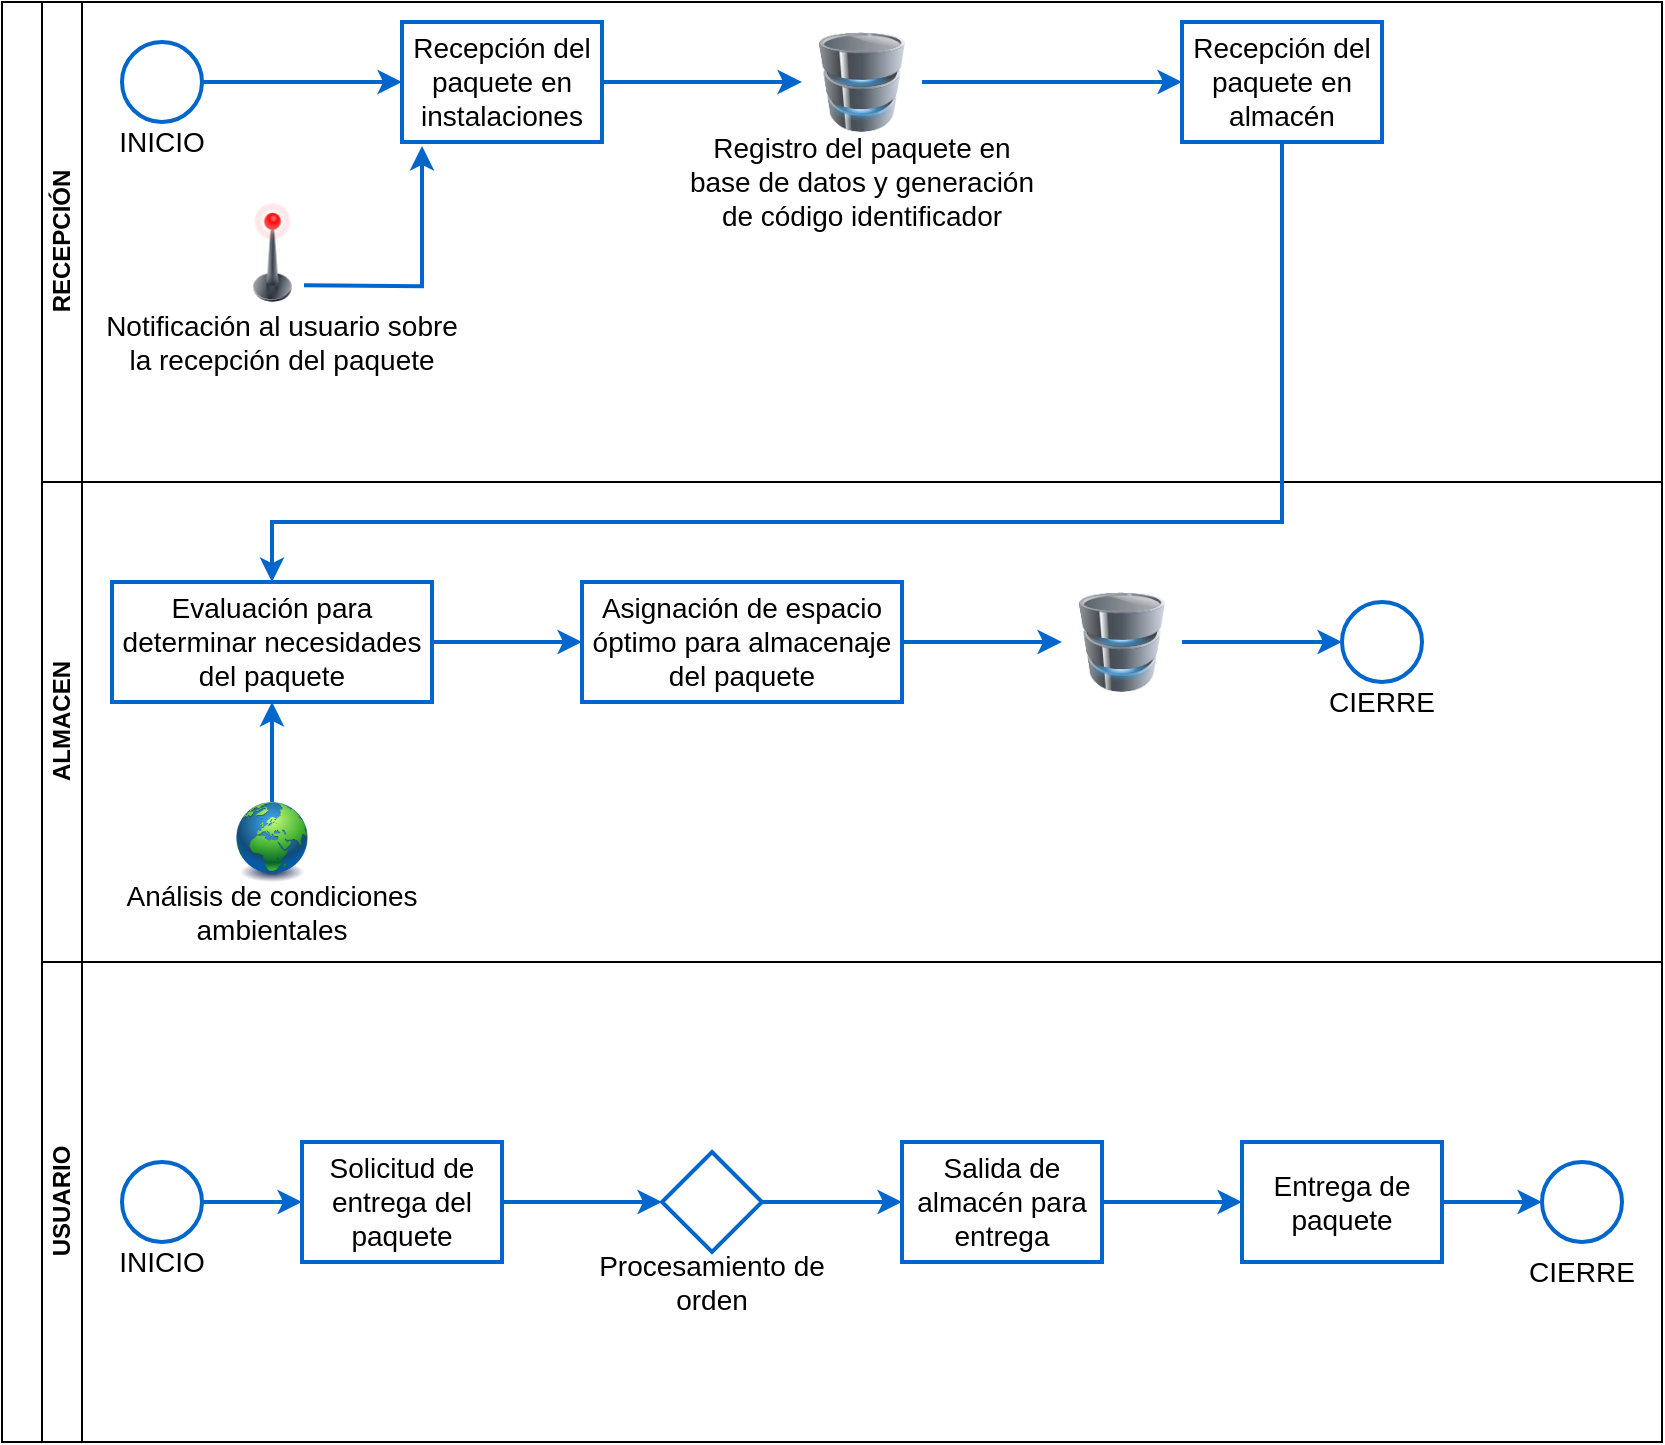 <mxfile version="13.7.7" type="device"><diagram id="prtHgNgQTEPvFCAcTncT" name="Page-1"><mxGraphModel dx="868" dy="482" grid="1" gridSize="10" guides="1" tooltips="1" connect="1" arrows="1" fold="1" page="1" pageScale="1" pageWidth="827" pageHeight="1169" math="0" shadow="0"><root><mxCell id="0"/><mxCell id="1" parent="0"/><mxCell id="dNxyNK7c78bLwvsdeMH5-19" value="" style="swimlane;html=1;childLayout=stackLayout;resizeParent=1;resizeParentMax=0;horizontal=0;startSize=20;horizontalStack=0;" parent="1" vertex="1"><mxGeometry x="30" y="120" width="830" height="720" as="geometry"><mxRectangle x="30" y="120" width="30" height="50" as="alternateBounds"/></mxGeometry></mxCell><mxCell id="dNxyNK7c78bLwvsdeMH5-20" value="RECEPCIÓN" style="swimlane;html=1;startSize=20;horizontal=0;" parent="dNxyNK7c78bLwvsdeMH5-19" vertex="1"><mxGeometry x="20" width="810" height="240" as="geometry"/></mxCell><mxCell id="dNxyNK7c78bLwvsdeMH5-25" value="" style="edgeStyle=orthogonalEdgeStyle;rounded=0;orthogonalLoop=1;jettySize=auto;html=1;strokeColor=#0066CC;strokeWidth=2;" parent="dNxyNK7c78bLwvsdeMH5-20" source="dNxyNK7c78bLwvsdeMH5-23" target="dNxyNK7c78bLwvsdeMH5-24" edge="1"><mxGeometry relative="1" as="geometry"/></mxCell><mxCell id="cIeJOEbYWcCv9_XWqGd8-10" style="edgeStyle=orthogonalEdgeStyle;rounded=0;orthogonalLoop=1;jettySize=auto;html=1;exitX=1;exitY=0.5;exitDx=0;exitDy=0;entryX=0;entryY=0.5;entryDx=0;entryDy=0;strokeColor=#0066CC;strokeWidth=2;fontSize=14;" edge="1" parent="dNxyNK7c78bLwvsdeMH5-20" source="dNxyNK7c78bLwvsdeMH5-24" target="cIeJOEbYWcCv9_XWqGd8-9"><mxGeometry relative="1" as="geometry"/></mxCell><mxCell id="cIeJOEbYWcCv9_XWqGd8-9" value="" style="image;html=1;image=img/lib/clip_art/computers/Database_128x128.png;strokeColor=#0066CC;strokeWidth=2;fontSize=14;" vertex="1" parent="dNxyNK7c78bLwvsdeMH5-20"><mxGeometry x="380" y="15" width="60" height="50" as="geometry"/></mxCell><mxCell id="dNxyNK7c78bLwvsdeMH5-24" value="Recepción del paquete en instalaciones" style="rounded=0;whiteSpace=wrap;html=1;fontFamily=Helvetica;fontSize=14;fontColor=#000000;align=center;strokeColor=#0066CC;strokeWidth=2;" parent="dNxyNK7c78bLwvsdeMH5-20" vertex="1"><mxGeometry x="180" y="10" width="100" height="60" as="geometry"/></mxCell><mxCell id="dNxyNK7c78bLwvsdeMH5-23" value="" style="ellipse;whiteSpace=wrap;html=1;strokeColor=#0066CC;strokeWidth=2;" parent="dNxyNK7c78bLwvsdeMH5-20" vertex="1"><mxGeometry x="40" y="20" width="40" height="40" as="geometry"/></mxCell><mxCell id="cIeJOEbYWcCv9_XWqGd8-6" style="edgeStyle=orthogonalEdgeStyle;rounded=0;orthogonalLoop=1;jettySize=auto;html=1;entryX=0.1;entryY=1.033;entryDx=0;entryDy=0;entryPerimeter=0;strokeColor=#0066CC;strokeWidth=2;" edge="1" parent="dNxyNK7c78bLwvsdeMH5-20" target="dNxyNK7c78bLwvsdeMH5-24"><mxGeometry relative="1" as="geometry"><mxPoint x="131" y="141.6" as="sourcePoint"/></mxGeometry></mxCell><mxCell id="cIeJOEbYWcCv9_XWqGd8-12" style="edgeStyle=orthogonalEdgeStyle;rounded=0;orthogonalLoop=1;jettySize=auto;html=1;entryX=0;entryY=0.5;entryDx=0;entryDy=0;strokeColor=#0066CC;strokeWidth=2;fontSize=14;" edge="1" parent="dNxyNK7c78bLwvsdeMH5-20" source="cIeJOEbYWcCv9_XWqGd8-9" target="dNxyNK7c78bLwvsdeMH5-30"><mxGeometry relative="1" as="geometry"/></mxCell><mxCell id="dNxyNK7c78bLwvsdeMH5-30" value="&lt;font style=&quot;font-size: 14px&quot;&gt;Recepción del paquete en almacén&lt;/font&gt;" style="rounded=0;whiteSpace=wrap;html=1;fontFamily=Helvetica;fontSize=12;fontColor=#000000;align=center;strokeColor=#0066CC;strokeWidth=2;" parent="dNxyNK7c78bLwvsdeMH5-20" vertex="1"><mxGeometry x="570" y="10" width="100" height="60" as="geometry"/></mxCell><mxCell id="cIeJOEbYWcCv9_XWqGd8-2" value="INICIO" style="text;html=1;strokeColor=none;fillColor=none;align=center;verticalAlign=middle;whiteSpace=wrap;rounded=0;fontSize=14;" vertex="1" parent="dNxyNK7c78bLwvsdeMH5-20"><mxGeometry x="40" y="60" width="40" height="20" as="geometry"/></mxCell><mxCell id="cIeJOEbYWcCv9_XWqGd8-11" value="Registro del paquete en base de datos y generación de código identificador" style="text;html=1;strokeColor=none;fillColor=none;align=center;verticalAlign=middle;whiteSpace=wrap;rounded=0;fontSize=14;" vertex="1" parent="dNxyNK7c78bLwvsdeMH5-20"><mxGeometry x="320" y="80" width="180" height="20" as="geometry"/></mxCell><mxCell id="cIeJOEbYWcCv9_XWqGd8-8" value="" style="image;html=1;image=img/lib/clip_art/telecommunication/Signal_tower_off_128x128.png;strokeColor=#0066CC;strokeWidth=2;fontSize=14;" vertex="1" parent="dNxyNK7c78bLwvsdeMH5-20"><mxGeometry x="90" y="100" width="50" height="50" as="geometry"/></mxCell><mxCell id="cIeJOEbYWcCv9_XWqGd8-7" value="Notificación al usuario sobre la recepción del paquete" style="text;html=1;strokeColor=none;fillColor=none;align=center;verticalAlign=middle;whiteSpace=wrap;rounded=0;fontSize=14;" vertex="1" parent="dNxyNK7c78bLwvsdeMH5-20"><mxGeometry x="30" y="160" width="180" height="20" as="geometry"/></mxCell><mxCell id="dNxyNK7c78bLwvsdeMH5-21" value="ALMACEN" style="swimlane;html=1;startSize=20;horizontal=0;" parent="dNxyNK7c78bLwvsdeMH5-19" vertex="1"><mxGeometry x="20" y="240" width="810" height="240" as="geometry"/></mxCell><mxCell id="cIeJOEbYWcCv9_XWqGd8-19" style="edgeStyle=orthogonalEdgeStyle;rounded=0;orthogonalLoop=1;jettySize=auto;html=1;entryX=0.5;entryY=1;entryDx=0;entryDy=0;strokeColor=#0066CC;strokeWidth=2;fontSize=14;" edge="1" parent="dNxyNK7c78bLwvsdeMH5-21" source="cIeJOEbYWcCv9_XWqGd8-15" target="cIeJOEbYWcCv9_XWqGd8-13"><mxGeometry relative="1" as="geometry"/></mxCell><mxCell id="cIeJOEbYWcCv9_XWqGd8-22" style="edgeStyle=orthogonalEdgeStyle;rounded=0;orthogonalLoop=1;jettySize=auto;html=1;exitX=1;exitY=0.5;exitDx=0;exitDy=0;entryX=0;entryY=0.5;entryDx=0;entryDy=0;strokeColor=#0066CC;strokeWidth=2;fontSize=14;" edge="1" parent="dNxyNK7c78bLwvsdeMH5-21" source="cIeJOEbYWcCv9_XWqGd8-13" target="cIeJOEbYWcCv9_XWqGd8-21"><mxGeometry relative="1" as="geometry"/></mxCell><mxCell id="cIeJOEbYWcCv9_XWqGd8-23" value="" style="image;html=1;image=img/lib/clip_art/computers/Database_128x128.png;strokeColor=#0066CC;strokeWidth=2;fontSize=14;" vertex="1" parent="dNxyNK7c78bLwvsdeMH5-21"><mxGeometry x="510" y="55" width="60" height="50" as="geometry"/></mxCell><mxCell id="cIeJOEbYWcCv9_XWqGd8-13" value="Evaluación para determinar necesidades del paquete" style="rounded=0;whiteSpace=wrap;html=1;fontFamily=Helvetica;fontSize=14;fontColor=#000000;align=center;strokeColor=#0066CC;strokeWidth=2;" vertex="1" parent="dNxyNK7c78bLwvsdeMH5-21"><mxGeometry x="35" y="50" width="160" height="60" as="geometry"/></mxCell><mxCell id="cIeJOEbYWcCv9_XWqGd8-24" style="edgeStyle=orthogonalEdgeStyle;rounded=0;orthogonalLoop=1;jettySize=auto;html=1;entryX=0;entryY=0.5;entryDx=0;entryDy=0;strokeColor=#0066CC;strokeWidth=2;fontSize=14;" edge="1" parent="dNxyNK7c78bLwvsdeMH5-21" source="cIeJOEbYWcCv9_XWqGd8-21" target="cIeJOEbYWcCv9_XWqGd8-23"><mxGeometry relative="1" as="geometry"/></mxCell><mxCell id="cIeJOEbYWcCv9_XWqGd8-28" style="edgeStyle=orthogonalEdgeStyle;rounded=0;orthogonalLoop=1;jettySize=auto;html=1;exitX=1;exitY=0.5;exitDx=0;exitDy=0;entryX=0;entryY=0.5;entryDx=0;entryDy=0;strokeColor=#0066CC;strokeWidth=2;fontSize=14;" edge="1" parent="dNxyNK7c78bLwvsdeMH5-21" source="cIeJOEbYWcCv9_XWqGd8-23" target="cIeJOEbYWcCv9_XWqGd8-27"><mxGeometry relative="1" as="geometry"/></mxCell><mxCell id="cIeJOEbYWcCv9_XWqGd8-21" value="Asignación de espacio óptimo para almacenaje del paquete" style="rounded=0;whiteSpace=wrap;html=1;fontFamily=Helvetica;fontSize=14;fontColor=#000000;align=center;strokeColor=#0066CC;strokeWidth=2;" vertex="1" parent="dNxyNK7c78bLwvsdeMH5-21"><mxGeometry x="270" y="50" width="160" height="60" as="geometry"/></mxCell><mxCell id="cIeJOEbYWcCv9_XWqGd8-27" value="" style="ellipse;whiteSpace=wrap;html=1;strokeColor=#0066CC;strokeWidth=2;" vertex="1" parent="dNxyNK7c78bLwvsdeMH5-21"><mxGeometry x="650" y="60" width="40" height="40" as="geometry"/></mxCell><mxCell id="cIeJOEbYWcCv9_XWqGd8-29" value="CIERRE" style="text;html=1;strokeColor=none;fillColor=none;align=center;verticalAlign=middle;whiteSpace=wrap;rounded=0;fontSize=14;" vertex="1" parent="dNxyNK7c78bLwvsdeMH5-21"><mxGeometry x="650" y="100" width="40" height="20" as="geometry"/></mxCell><mxCell id="cIeJOEbYWcCv9_XWqGd8-15" value="" style="image;html=1;image=img/lib/clip_art/general/Earth_globe_128x128.png;strokeColor=#0066CC;strokeWidth=2;fontSize=14;" vertex="1" parent="dNxyNK7c78bLwvsdeMH5-21"><mxGeometry x="90" y="160" width="50" height="40" as="geometry"/></mxCell><mxCell id="cIeJOEbYWcCv9_XWqGd8-20" value="Análisis de condiciones ambientales" style="text;html=1;strokeColor=none;fillColor=none;align=center;verticalAlign=middle;whiteSpace=wrap;rounded=0;fontSize=14;" vertex="1" parent="dNxyNK7c78bLwvsdeMH5-21"><mxGeometry x="25" y="204.5" width="180" height="20" as="geometry"/></mxCell><mxCell id="cIeJOEbYWcCv9_XWqGd8-14" style="edgeStyle=orthogonalEdgeStyle;rounded=0;orthogonalLoop=1;jettySize=auto;html=1;exitX=0.5;exitY=1;exitDx=0;exitDy=0;strokeColor=#0066CC;strokeWidth=2;fontSize=14;" edge="1" parent="dNxyNK7c78bLwvsdeMH5-19" source="dNxyNK7c78bLwvsdeMH5-30" target="cIeJOEbYWcCv9_XWqGd8-13"><mxGeometry relative="1" as="geometry"><Array as="points"><mxPoint x="640" y="260"/><mxPoint x="135" y="260"/></Array></mxGeometry></mxCell><mxCell id="dNxyNK7c78bLwvsdeMH5-22" value="USUARIO" style="swimlane;html=1;startSize=20;horizontal=0;" parent="dNxyNK7c78bLwvsdeMH5-19" vertex="1"><mxGeometry x="20" y="480" width="810" height="240" as="geometry"/></mxCell><mxCell id="cIeJOEbYWcCv9_XWqGd8-36" style="edgeStyle=orthogonalEdgeStyle;rounded=0;orthogonalLoop=1;jettySize=auto;html=1;entryX=0;entryY=0.5;entryDx=0;entryDy=0;strokeColor=#0066CC;strokeWidth=2;fontSize=14;" edge="1" parent="dNxyNK7c78bLwvsdeMH5-22" source="cIeJOEbYWcCv9_XWqGd8-33" target="cIeJOEbYWcCv9_XWqGd8-35"><mxGeometry relative="1" as="geometry"/></mxCell><mxCell id="cIeJOEbYWcCv9_XWqGd8-41" style="edgeStyle=orthogonalEdgeStyle;rounded=0;orthogonalLoop=1;jettySize=auto;html=1;entryX=0;entryY=0.5;entryDx=0;entryDy=0;strokeColor=#0066CC;strokeWidth=2;fontSize=14;" edge="1" parent="dNxyNK7c78bLwvsdeMH5-22" source="cIeJOEbYWcCv9_XWqGd8-39" target="cIeJOEbYWcCv9_XWqGd8-40"><mxGeometry relative="1" as="geometry"/></mxCell><mxCell id="cIeJOEbYWcCv9_XWqGd8-42" style="edgeStyle=orthogonalEdgeStyle;rounded=0;orthogonalLoop=1;jettySize=auto;html=1;entryX=0;entryY=0.5;entryDx=0;entryDy=0;strokeColor=#0066CC;strokeWidth=2;fontSize=14;" edge="1" parent="dNxyNK7c78bLwvsdeMH5-22" source="cIeJOEbYWcCv9_XWqGd8-35" target="cIeJOEbYWcCv9_XWqGd8-39"><mxGeometry relative="1" as="geometry"/></mxCell><mxCell id="cIeJOEbYWcCv9_XWqGd8-44" style="edgeStyle=orthogonalEdgeStyle;rounded=0;orthogonalLoop=1;jettySize=auto;html=1;entryX=0;entryY=0.5;entryDx=0;entryDy=0;strokeColor=#0066CC;strokeWidth=2;fontSize=14;" edge="1" parent="dNxyNK7c78bLwvsdeMH5-22" source="cIeJOEbYWcCv9_XWqGd8-40" target="cIeJOEbYWcCv9_XWqGd8-43"><mxGeometry relative="1" as="geometry"/></mxCell><mxCell id="cIeJOEbYWcCv9_XWqGd8-43" value="" style="ellipse;whiteSpace=wrap;html=1;strokeColor=#0066CC;strokeWidth=2;" vertex="1" parent="dNxyNK7c78bLwvsdeMH5-22"><mxGeometry x="750" y="100" width="40" height="40" as="geometry"/></mxCell><mxCell id="cIeJOEbYWcCv9_XWqGd8-39" value="Salida de almacén para entrega" style="rounded=0;whiteSpace=wrap;html=1;fontFamily=Helvetica;fontSize=14;fontColor=#000000;align=center;strokeColor=#0066CC;strokeWidth=2;" vertex="1" parent="dNxyNK7c78bLwvsdeMH5-22"><mxGeometry x="430" y="90" width="100" height="60" as="geometry"/></mxCell><mxCell id="cIeJOEbYWcCv9_XWqGd8-40" value="Entrega de paquete" style="rounded=0;whiteSpace=wrap;html=1;fontFamily=Helvetica;fontSize=14;fontColor=#000000;align=center;strokeColor=#0066CC;strokeWidth=2;" vertex="1" parent="dNxyNK7c78bLwvsdeMH5-22"><mxGeometry x="600" y="90" width="100" height="60" as="geometry"/></mxCell><mxCell id="cIeJOEbYWcCv9_XWqGd8-35" value="" style="rhombus;whiteSpace=wrap;html=1;strokeColor=#0066CC;strokeWidth=2;fontSize=14;" vertex="1" parent="dNxyNK7c78bLwvsdeMH5-22"><mxGeometry x="310" y="95" width="50" height="50" as="geometry"/></mxCell><mxCell id="cIeJOEbYWcCv9_XWqGd8-33" value="Solicitud de entrega del paquete" style="rounded=0;whiteSpace=wrap;html=1;fontFamily=Helvetica;fontSize=14;fontColor=#000000;align=center;strokeColor=#0066CC;strokeWidth=2;" vertex="1" parent="dNxyNK7c78bLwvsdeMH5-22"><mxGeometry x="130" y="90" width="100" height="60" as="geometry"/></mxCell><mxCell id="cIeJOEbYWcCv9_XWqGd8-34" style="edgeStyle=orthogonalEdgeStyle;rounded=0;orthogonalLoop=1;jettySize=auto;html=1;strokeColor=#0066CC;strokeWidth=2;fontSize=14;" edge="1" parent="dNxyNK7c78bLwvsdeMH5-22" source="cIeJOEbYWcCv9_XWqGd8-31" target="cIeJOEbYWcCv9_XWqGd8-33"><mxGeometry relative="1" as="geometry"/></mxCell><mxCell id="cIeJOEbYWcCv9_XWqGd8-31" value="" style="ellipse;whiteSpace=wrap;html=1;strokeColor=#0066CC;strokeWidth=2;" vertex="1" parent="dNxyNK7c78bLwvsdeMH5-22"><mxGeometry x="40" y="100" width="40" height="40" as="geometry"/></mxCell><mxCell id="cIeJOEbYWcCv9_XWqGd8-32" value="INICIO" style="text;html=1;strokeColor=none;fillColor=none;align=center;verticalAlign=middle;whiteSpace=wrap;rounded=0;fontSize=14;" vertex="1" parent="dNxyNK7c78bLwvsdeMH5-22"><mxGeometry x="40" y="140" width="40" height="20" as="geometry"/></mxCell><mxCell id="cIeJOEbYWcCv9_XWqGd8-45" value="CIERRE" style="text;html=1;strokeColor=none;fillColor=none;align=center;verticalAlign=middle;whiteSpace=wrap;rounded=0;fontSize=14;" vertex="1" parent="dNxyNK7c78bLwvsdeMH5-22"><mxGeometry x="750" y="145" width="40" height="20" as="geometry"/></mxCell><mxCell id="cIeJOEbYWcCv9_XWqGd8-37" value="Procesamiento de orden" style="text;html=1;strokeColor=none;fillColor=none;align=center;verticalAlign=middle;whiteSpace=wrap;rounded=0;fontSize=14;" vertex="1" parent="dNxyNK7c78bLwvsdeMH5-22"><mxGeometry x="260" y="150" width="150" height="20" as="geometry"/></mxCell></root></mxGraphModel></diagram></mxfile>